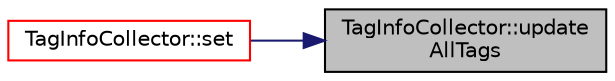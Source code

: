 digraph "TagInfoCollector::updateAllTags"
{
 // LATEX_PDF_SIZE
  edge [fontname="Helvetica",fontsize="10",labelfontname="Helvetica",labelfontsize="10"];
  node [fontname="Helvetica",fontsize="10",shape=record];
  rankdir="RL";
  Node1 [label="TagInfoCollector::update\lAllTags",height=0.2,width=0.4,color="black", fillcolor="grey75", style="filled", fontcolor="black",tooltip=" "];
  Node1 -> Node2 [dir="back",color="midnightblue",fontsize="10",style="solid",fontname="Helvetica"];
  Node2 [label="TagInfoCollector::set",height=0.2,width=0.4,color="red", fillcolor="white", style="filled",URL="$class_tag_info_collector.html#aec9fe80391af5e8f10a25bb4f7bc3f4b",tooltip=" "];
}
